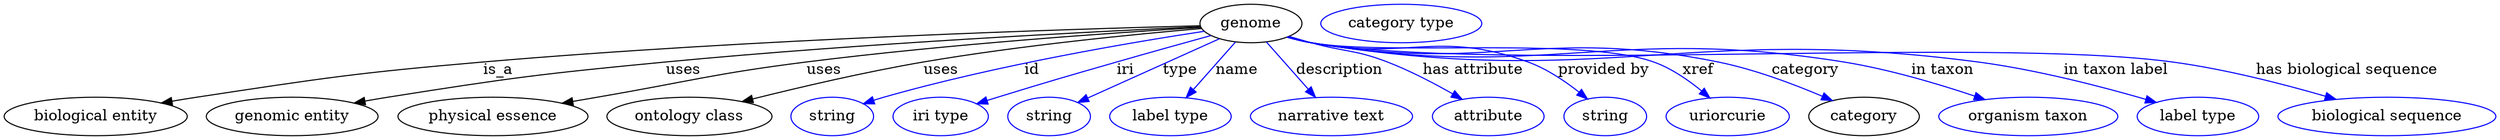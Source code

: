 digraph {
	graph [bb="0,0,2317.5,123"];
	node [label="\N"];
	genome	[height=0.5,
		label=genome,
		pos="1160.1,105",
		width=1.3179];
	"biological entity"	[height=0.5,
		pos="85.142,18",
		width=2.3651];
	genome -> "biological entity"	[label=is_a,
		lp="460.14,61.5",
		pos="e,146.24,30.562 1112.9,102.89 998.29,99.943 696.84,90.607 446.14,69 327.01,58.733 297.35,53.98 179.14,36 171.73,34.873 164.01,33.614 \
156.31,32.305"];
	"genomic entity"	[height=0.5,
		pos="268.14,18",
		width=2.2206];
	genome -> "genomic entity"	[label=uses,
		lp="631.64,61.5",
		pos="e,325.98,30.582 1113,101.98 1018.5,97.696 798.95,86.639 615.14,69 500.07,57.957 471.3,54.186 357.14,36 350.36,34.919 343.3,33.712 \
336.25,32.454"];
	"physical essence"	[height=0.5,
		pos="454.14,18",
		width=2.4553];
	genome -> "physical essence"	[label=uses,
		lp="762.64,61.5",
		pos="e,518.57,30.346 1113.4,101.32 1036.6,96.638 878.89,85.814 746.14,69 658.94,57.955 637.77,50.92 551.14,36 543.82,34.739 536.19,33.416 \
528.56,32.089"];
	"ontology class"	[height=0.5,
		pos="637.14,18",
		width=2.1304];
	genome -> "ontology class"	[label=uses,
		lp="871.64,61.5",
		pos="e,686.18,31.892 1114.2,100.33 1054.3,95.182 946.42,84.654 855.14,69 800.82,59.683 739.72,45.326 696.05,34.383"];
	id	[color=blue,
		height=0.5,
		label=string,
		pos="770.14,18",
		width=1.0652];
	genome -> id	[color=blue,
		label=id,
		lp="956.14,61.5",
		pos="e,799.15,29.922 1116.7,97.707 1051.2,87.7 923.64,66.161 818.14,36 815.04,35.113 811.85,34.133 808.65,33.106",
		style=solid];
	iri	[color=blue,
		height=0.5,
		label="iri type",
		pos="871.14,18",
		width=1.2277];
	genome -> iri	[color=blue,
		label=iri,
		lp="1043.1,61.5",
		pos="e,904.82,29.681 1122.9,93.765 1098,86.88 1064.6,77.536 1035.1,69 986.12,54.785 973.93,50.997 925.14,36 921.65,34.926 918.03,33.805 \
914.4,32.674",
		style=solid];
	type	[color=blue,
		height=0.5,
		label=string,
		pos="972.14,18",
		width=1.0652];
	genome -> type	[color=blue,
		label=type,
		lp="1094.1,61.5",
		pos="e,998.88,31.088 1130.8,90.719 1097.7,75.781 1044,51.509 1008.4,35.401",
		style=solid];
	name	[color=blue,
		height=0.5,
		label="label type",
		pos="1085.1,18",
		width=1.5707];
	genome -> name	[color=blue,
		label=name,
		lp="1147.1,61.5",
		pos="e,1099.8,35.629 1145.7,87.611 1134.5,74.993 1119,57.361 1106.4,43.131",
		style=solid];
	description	[color=blue,
		height=0.5,
		label="narrative text",
		pos="1235.1,18",
		width=2.0943];
	genome -> description	[color=blue,
		label=description,
		lp="1242.6,61.5",
		pos="e,1220.2,35.92 1174.6,87.611 1185.6,75.19 1200.8,57.911 1213.3,43.801",
		style=solid];
	"has attribute"	[color=blue,
		height=0.5,
		label=attribute,
		pos="1380.1,18",
		width=1.4443];
	genome -> "has attribute"	[color=blue,
		label="has attribute",
		lp="1366.1,61.5",
		pos="e,1356.1,34.073 1195.6,92.959 1202.4,90.921 1209.5,88.853 1216.1,87 1247.5,78.269 1256.8,80.796 1287.1,69 1307.9,60.911 1330,49.204 \
1347.4,39.152",
		style=solid];
	"provided by"	[color=blue,
		height=0.5,
		label=string,
		pos="1488.1,18",
		width=1.0652];
	genome -> "provided by"	[color=blue,
		label="provided by",
		lp="1487.6,61.5",
		pos="e,1471.8,34.325 1194.2,92.441 1201.4,90.352 1209,88.396 1216.1,87 1304.2,69.883 1332.9,99.876 1417.1,69 1434.2,62.742 1451,51.285 \
1463.9,40.916",
		style=solid];
	xref	[color=blue,
		height=0.5,
		label=uriorcurie,
		pos="1602.1,18",
		width=1.5887];
	genome -> xref	[color=blue,
		label=xref,
		lp="1575.6,61.5",
		pos="e,1585.6,35.48 1194.2,92.259 1201.4,90.182 1208.9,88.278 1216.1,87 1285.8,74.632 1467.5,92.956 1534.1,69 1550.2,63.238 1565.6,52.406 \
1577.8,42.295",
		style=solid];
	category	[height=0.5,
		pos="1729.1,18",
		width=1.4263];
	genome -> category	[color=blue,
		label=category,
		lp="1675.6,61.5",
		pos="e,1699.9,32.825 1193.9,92.295 1201.1,90.188 1208.8,88.263 1216.1,87 1381.9,58.353 1429.3,102.6 1594.1,69 1627.7,62.151 1664.1,48.289 \
1690.6,36.894",
		style=solid];
	"in taxon"	[color=blue,
		height=0.5,
		label="organism taxon",
		pos="1882.1,18",
		width=2.3109];
	genome -> "in taxon"	[color=blue,
		label="in taxon",
		lp="1803.1,61.5",
		pos="e,1842,33.807 1193.9,92.232 1201.1,90.13 1208.8,88.222 1216.1,87 1433.3,50.724 1493.8,104.16 1711.1,69 1752.8,62.255 1798.7,48.484 \
1832.4,37.099",
		style=solid];
	"in taxon label"	[color=blue,
		height=0.5,
		label="label type",
		pos="2040.1,18",
		width=1.5707];
	genome -> "in taxon label"	[color=blue,
		label="in taxon label",
		lp="1964.6,61.5",
		pos="e,2001.1,31.244 1193.9,92.191 1201.1,90.091 1208.8,88.195 1216.1,87 1488.2,42.57 1562.9,105.25 1836.1,69 1890.1,61.846 1950.4,46.048 \
1991.4,34.111",
		style=solid];
	"has biological sequence"	[color=blue,
		height=0.5,
		label="biological sequence",
		pos="2216.1,18",
		width=2.8164];
	genome -> "has biological sequence"	[color=blue,
		label="has biological sequence",
		lp="2179.6,61.5",
		pos="e,2168.9,34.058 1193.9,92.154 1201.1,90.057 1208.8,88.171 1216.1,87 1392,58.88 1840.7,92.842 2017.1,69 2065.8,62.426 2119.7,48.438 \
2159.2,36.925",
		style=solid];
	"named thing_category"	[color=blue,
		height=0.5,
		label="category type",
		pos="1300.1,105",
		width=2.0762];
}
